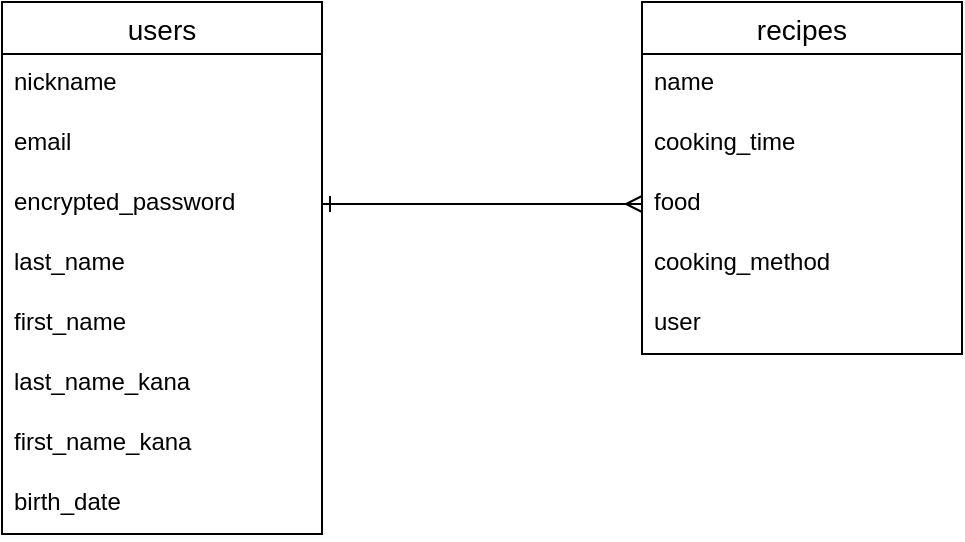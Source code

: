 <mxfile>
    <diagram id="yFHf7vVbJnGVAQ4Sv8P4" name="ER図">
        <mxGraphModel dx="661" dy="647" grid="1" gridSize="10" guides="1" tooltips="1" connect="1" arrows="1" fold="1" page="1" pageScale="1" pageWidth="827" pageHeight="1169" math="0" shadow="0">
            <root>
                <mxCell id="0"/>
                <mxCell id="1" parent="0"/>
                <mxCell id="y9o_u0ZUHmT_Fkm1rWTI-1" value="users" style="swimlane;fontStyle=0;childLayout=stackLayout;horizontal=1;startSize=26;horizontalStack=0;resizeParent=1;resizeParentMax=0;resizeLast=0;collapsible=1;marginBottom=0;align=center;fontSize=14;" parent="1" vertex="1">
                    <mxGeometry x="160" y="80" width="160" height="266" as="geometry"/>
                </mxCell>
                <mxCell id="y9o_u0ZUHmT_Fkm1rWTI-2" value="nickname" style="text;strokeColor=none;fillColor=none;spacingLeft=4;spacingRight=4;overflow=hidden;rotatable=0;points=[[0,0.5],[1,0.5]];portConstraint=eastwest;fontSize=12;" parent="y9o_u0ZUHmT_Fkm1rWTI-1" vertex="1">
                    <mxGeometry y="26" width="160" height="30" as="geometry"/>
                </mxCell>
                <mxCell id="y9o_u0ZUHmT_Fkm1rWTI-3" value="email" style="text;strokeColor=none;fillColor=none;spacingLeft=4;spacingRight=4;overflow=hidden;rotatable=0;points=[[0,0.5],[1,0.5]];portConstraint=eastwest;fontSize=12;" parent="y9o_u0ZUHmT_Fkm1rWTI-1" vertex="1">
                    <mxGeometry y="56" width="160" height="30" as="geometry"/>
                </mxCell>
                <mxCell id="y9o_u0ZUHmT_Fkm1rWTI-4" value="encrypted_password" style="text;strokeColor=none;fillColor=none;spacingLeft=4;spacingRight=4;overflow=hidden;rotatable=0;points=[[0,0.5],[1,0.5]];portConstraint=eastwest;fontSize=12;" parent="y9o_u0ZUHmT_Fkm1rWTI-1" vertex="1">
                    <mxGeometry y="86" width="160" height="30" as="geometry"/>
                </mxCell>
                <mxCell id="2" value="last_name" style="text;strokeColor=none;fillColor=none;spacingLeft=4;spacingRight=4;overflow=hidden;rotatable=0;points=[[0,0.5],[1,0.5]];portConstraint=eastwest;fontSize=12;" parent="y9o_u0ZUHmT_Fkm1rWTI-1" vertex="1">
                    <mxGeometry y="116" width="160" height="30" as="geometry"/>
                </mxCell>
                <mxCell id="3" value="first_name" style="text;strokeColor=none;fillColor=none;spacingLeft=4;spacingRight=4;overflow=hidden;rotatable=0;points=[[0,0.5],[1,0.5]];portConstraint=eastwest;fontSize=12;" parent="y9o_u0ZUHmT_Fkm1rWTI-1" vertex="1">
                    <mxGeometry y="146" width="160" height="30" as="geometry"/>
                </mxCell>
                <mxCell id="4" value="last_name_kana" style="text;strokeColor=none;fillColor=none;spacingLeft=4;spacingRight=4;overflow=hidden;rotatable=0;points=[[0,0.5],[1,0.5]];portConstraint=eastwest;fontSize=12;" parent="y9o_u0ZUHmT_Fkm1rWTI-1" vertex="1">
                    <mxGeometry y="176" width="160" height="30" as="geometry"/>
                </mxCell>
                <mxCell id="5" value="first_name_kana" style="text;strokeColor=none;fillColor=none;spacingLeft=4;spacingRight=4;overflow=hidden;rotatable=0;points=[[0,0.5],[1,0.5]];portConstraint=eastwest;fontSize=12;" parent="y9o_u0ZUHmT_Fkm1rWTI-1" vertex="1">
                    <mxGeometry y="206" width="160" height="30" as="geometry"/>
                </mxCell>
                <mxCell id="6" value="birth_date" style="text;strokeColor=none;fillColor=none;spacingLeft=4;spacingRight=4;overflow=hidden;rotatable=0;points=[[0,0.5],[1,0.5]];portConstraint=eastwest;fontSize=12;" parent="y9o_u0ZUHmT_Fkm1rWTI-1" vertex="1">
                    <mxGeometry y="236" width="160" height="30" as="geometry"/>
                </mxCell>
                <mxCell id="y9o_u0ZUHmT_Fkm1rWTI-18" value="recipes" style="swimlane;fontStyle=0;childLayout=stackLayout;horizontal=1;startSize=26;horizontalStack=0;resizeParent=1;resizeParentMax=0;resizeLast=0;collapsible=1;marginBottom=0;align=center;fontSize=14;" parent="1" vertex="1">
                    <mxGeometry x="480" y="80" width="160" height="176" as="geometry"/>
                </mxCell>
                <mxCell id="y9o_u0ZUHmT_Fkm1rWTI-20" value="name" style="text;strokeColor=none;fillColor=none;spacingLeft=4;spacingRight=4;overflow=hidden;rotatable=0;points=[[0,0.5],[1,0.5]];portConstraint=eastwest;fontSize=12;" parent="y9o_u0ZUHmT_Fkm1rWTI-18" vertex="1">
                    <mxGeometry y="26" width="160" height="30" as="geometry"/>
                </mxCell>
                <mxCell id="7" value="cooking_time" style="text;strokeColor=none;fillColor=none;spacingLeft=4;spacingRight=4;overflow=hidden;rotatable=0;points=[[0,0.5],[1,0.5]];portConstraint=eastwest;fontSize=12;" parent="y9o_u0ZUHmT_Fkm1rWTI-18" vertex="1">
                    <mxGeometry y="56" width="160" height="30" as="geometry"/>
                </mxCell>
                <mxCell id="8" value="food" style="text;strokeColor=none;fillColor=none;spacingLeft=4;spacingRight=4;overflow=hidden;rotatable=0;points=[[0,0.5],[1,0.5]];portConstraint=eastwest;fontSize=12;" parent="y9o_u0ZUHmT_Fkm1rWTI-18" vertex="1">
                    <mxGeometry y="86" width="160" height="30" as="geometry"/>
                </mxCell>
                <mxCell id="9" value="cooking_method" style="text;strokeColor=none;fillColor=none;spacingLeft=4;spacingRight=4;overflow=hidden;rotatable=0;points=[[0,0.5],[1,0.5]];portConstraint=eastwest;fontSize=12;" parent="y9o_u0ZUHmT_Fkm1rWTI-18" vertex="1">
                    <mxGeometry y="116" width="160" height="30" as="geometry"/>
                </mxCell>
                <mxCell id="11" value="user" style="text;strokeColor=none;fillColor=none;spacingLeft=4;spacingRight=4;overflow=hidden;rotatable=0;points=[[0,0.5],[1,0.5]];portConstraint=eastwest;fontSize=12;" parent="y9o_u0ZUHmT_Fkm1rWTI-18" vertex="1">
                    <mxGeometry y="146" width="160" height="30" as="geometry"/>
                </mxCell>
                <mxCell id="10" value="" style="endArrow=ERmany;html=1;rounded=0;exitX=1;exitY=0.5;exitDx=0;exitDy=0;startArrow=ERone;startFill=0;endFill=0;entryX=0;entryY=0.5;entryDx=0;entryDy=0;" parent="1" source="y9o_u0ZUHmT_Fkm1rWTI-4" target="8" edge="1">
                    <mxGeometry relative="1" as="geometry">
                        <mxPoint x="310" y="330" as="sourcePoint"/>
                        <mxPoint x="480" y="211" as="targetPoint"/>
                        <Array as="points"/>
                    </mxGeometry>
                </mxCell>
            </root>
        </mxGraphModel>
    </diagram>
    <diagram id="qWDsA7vHshagNdtlI4Sb" name="画面遷移図">
        <mxGraphModel dx="661" dy="647" grid="1" gridSize="10" guides="1" tooltips="1" connect="1" arrows="1" fold="1" page="1" pageScale="1" pageWidth="1169" pageHeight="827" math="0" shadow="0">
            <root>
                <mxCell id="0"/>
                <mxCell id="1" parent="0"/>
                <mxCell id="Uhn0gby4BCP-R_9Ti4IN-10" style="html=1;exitX=1;exitY=0.5;exitDx=0;exitDy=0;entryX=0;entryY=0.5;entryDx=0;entryDy=0;endArrow=none;endFill=0;" edge="1" parent="1" source="Uhn0gby4BCP-R_9Ti4IN-1" target="Uhn0gby4BCP-R_9Ti4IN-2">
                    <mxGeometry relative="1" as="geometry">
                        <Array as="points">
                            <mxPoint x="200" y="60"/>
                        </Array>
                    </mxGeometry>
                </mxCell>
                <mxCell id="Uhn0gby4BCP-R_9Ti4IN-1" value="トップページ&lt;br&gt;（一覧ページ）" style="rounded=1;whiteSpace=wrap;html=1;" vertex="1" parent="1">
                    <mxGeometry x="40" y="40" width="120" height="40" as="geometry"/>
                </mxCell>
                <mxCell id="Uhn0gby4BCP-R_9Ti4IN-2" value="ユーザー新規登録ページ" style="rounded=1;whiteSpace=wrap;html=1;" vertex="1" parent="1">
                    <mxGeometry x="240" y="40" width="160" height="40" as="geometry"/>
                </mxCell>
                <mxCell id="Uhn0gby4BCP-R_9Ti4IN-17" style="edgeStyle=orthogonalEdgeStyle;html=1;exitX=0;exitY=0.5;exitDx=0;exitDy=0;endArrow=none;endFill=0;" edge="1" parent="1" source="Uhn0gby4BCP-R_9Ti4IN-3">
                    <mxGeometry relative="1" as="geometry">
                        <mxPoint x="200" y="140" as="targetPoint"/>
                    </mxGeometry>
                </mxCell>
                <mxCell id="Uhn0gby4BCP-R_9Ti4IN-3" value="ユーザーログインページ" style="rounded=1;whiteSpace=wrap;html=1;" vertex="1" parent="1">
                    <mxGeometry x="240" y="120" width="160" height="40" as="geometry"/>
                </mxCell>
                <mxCell id="Uhn0gby4BCP-R_9Ti4IN-18" style="edgeStyle=orthogonalEdgeStyle;html=1;exitX=0;exitY=0.5;exitDx=0;exitDy=0;endArrow=none;endFill=0;" edge="1" parent="1" source="Uhn0gby4BCP-R_9Ti4IN-4">
                    <mxGeometry relative="1" as="geometry">
                        <mxPoint x="200" y="220" as="targetPoint"/>
                    </mxGeometry>
                </mxCell>
                <mxCell id="Uhn0gby4BCP-R_9Ti4IN-4" value="ユーザーマイページ" style="rounded=1;whiteSpace=wrap;html=1;" vertex="1" parent="1">
                    <mxGeometry x="240" y="200" width="120" height="40" as="geometry"/>
                </mxCell>
                <mxCell id="Uhn0gby4BCP-R_9Ti4IN-19" style="edgeStyle=orthogonalEdgeStyle;html=1;exitX=0;exitY=0.5;exitDx=0;exitDy=0;endArrow=none;endFill=0;" edge="1" parent="1" source="Uhn0gby4BCP-R_9Ti4IN-5">
                    <mxGeometry relative="1" as="geometry">
                        <mxPoint x="200" y="300" as="targetPoint"/>
                    </mxGeometry>
                </mxCell>
                <mxCell id="Uhn0gby4BCP-R_9Ti4IN-5" value="レシピ投稿ページ" style="rounded=1;whiteSpace=wrap;html=1;" vertex="1" parent="1">
                    <mxGeometry x="240" y="280" width="120" height="40" as="geometry"/>
                </mxCell>
                <mxCell id="Uhn0gby4BCP-R_9Ti4IN-20" style="edgeStyle=orthogonalEdgeStyle;html=1;exitX=1;exitY=0.5;exitDx=0;exitDy=0;entryX=0;entryY=0.5;entryDx=0;entryDy=0;endArrow=none;endFill=0;" edge="1" parent="1" source="Uhn0gby4BCP-R_9Ti4IN-6" target="Uhn0gby4BCP-R_9Ti4IN-7">
                    <mxGeometry relative="1" as="geometry"/>
                </mxCell>
                <mxCell id="Uhn0gby4BCP-R_9Ti4IN-6" value="レシピ詳細ページ" style="rounded=1;whiteSpace=wrap;html=1;" vertex="1" parent="1">
                    <mxGeometry x="240" y="360" width="120" height="40" as="geometry"/>
                </mxCell>
                <mxCell id="Uhn0gby4BCP-R_9Ti4IN-7" value="レシピ編集ページ" style="rounded=1;whiteSpace=wrap;html=1;" vertex="1" parent="1">
                    <mxGeometry x="480" y="360" width="120" height="40" as="geometry"/>
                </mxCell>
                <mxCell id="Uhn0gby4BCP-R_9Ti4IN-15" value="" style="endArrow=none;html=1;exitX=0;exitY=0.5;exitDx=0;exitDy=0;" edge="1" parent="1" source="Uhn0gby4BCP-R_9Ti4IN-6">
                    <mxGeometry width="50" height="50" relative="1" as="geometry">
                        <mxPoint x="240" y="280" as="sourcePoint"/>
                        <mxPoint x="200" y="60" as="targetPoint"/>
                        <Array as="points">
                            <mxPoint x="200" y="380"/>
                        </Array>
                    </mxGeometry>
                </mxCell>
            </root>
        </mxGraphModel>
    </diagram>
</mxfile>